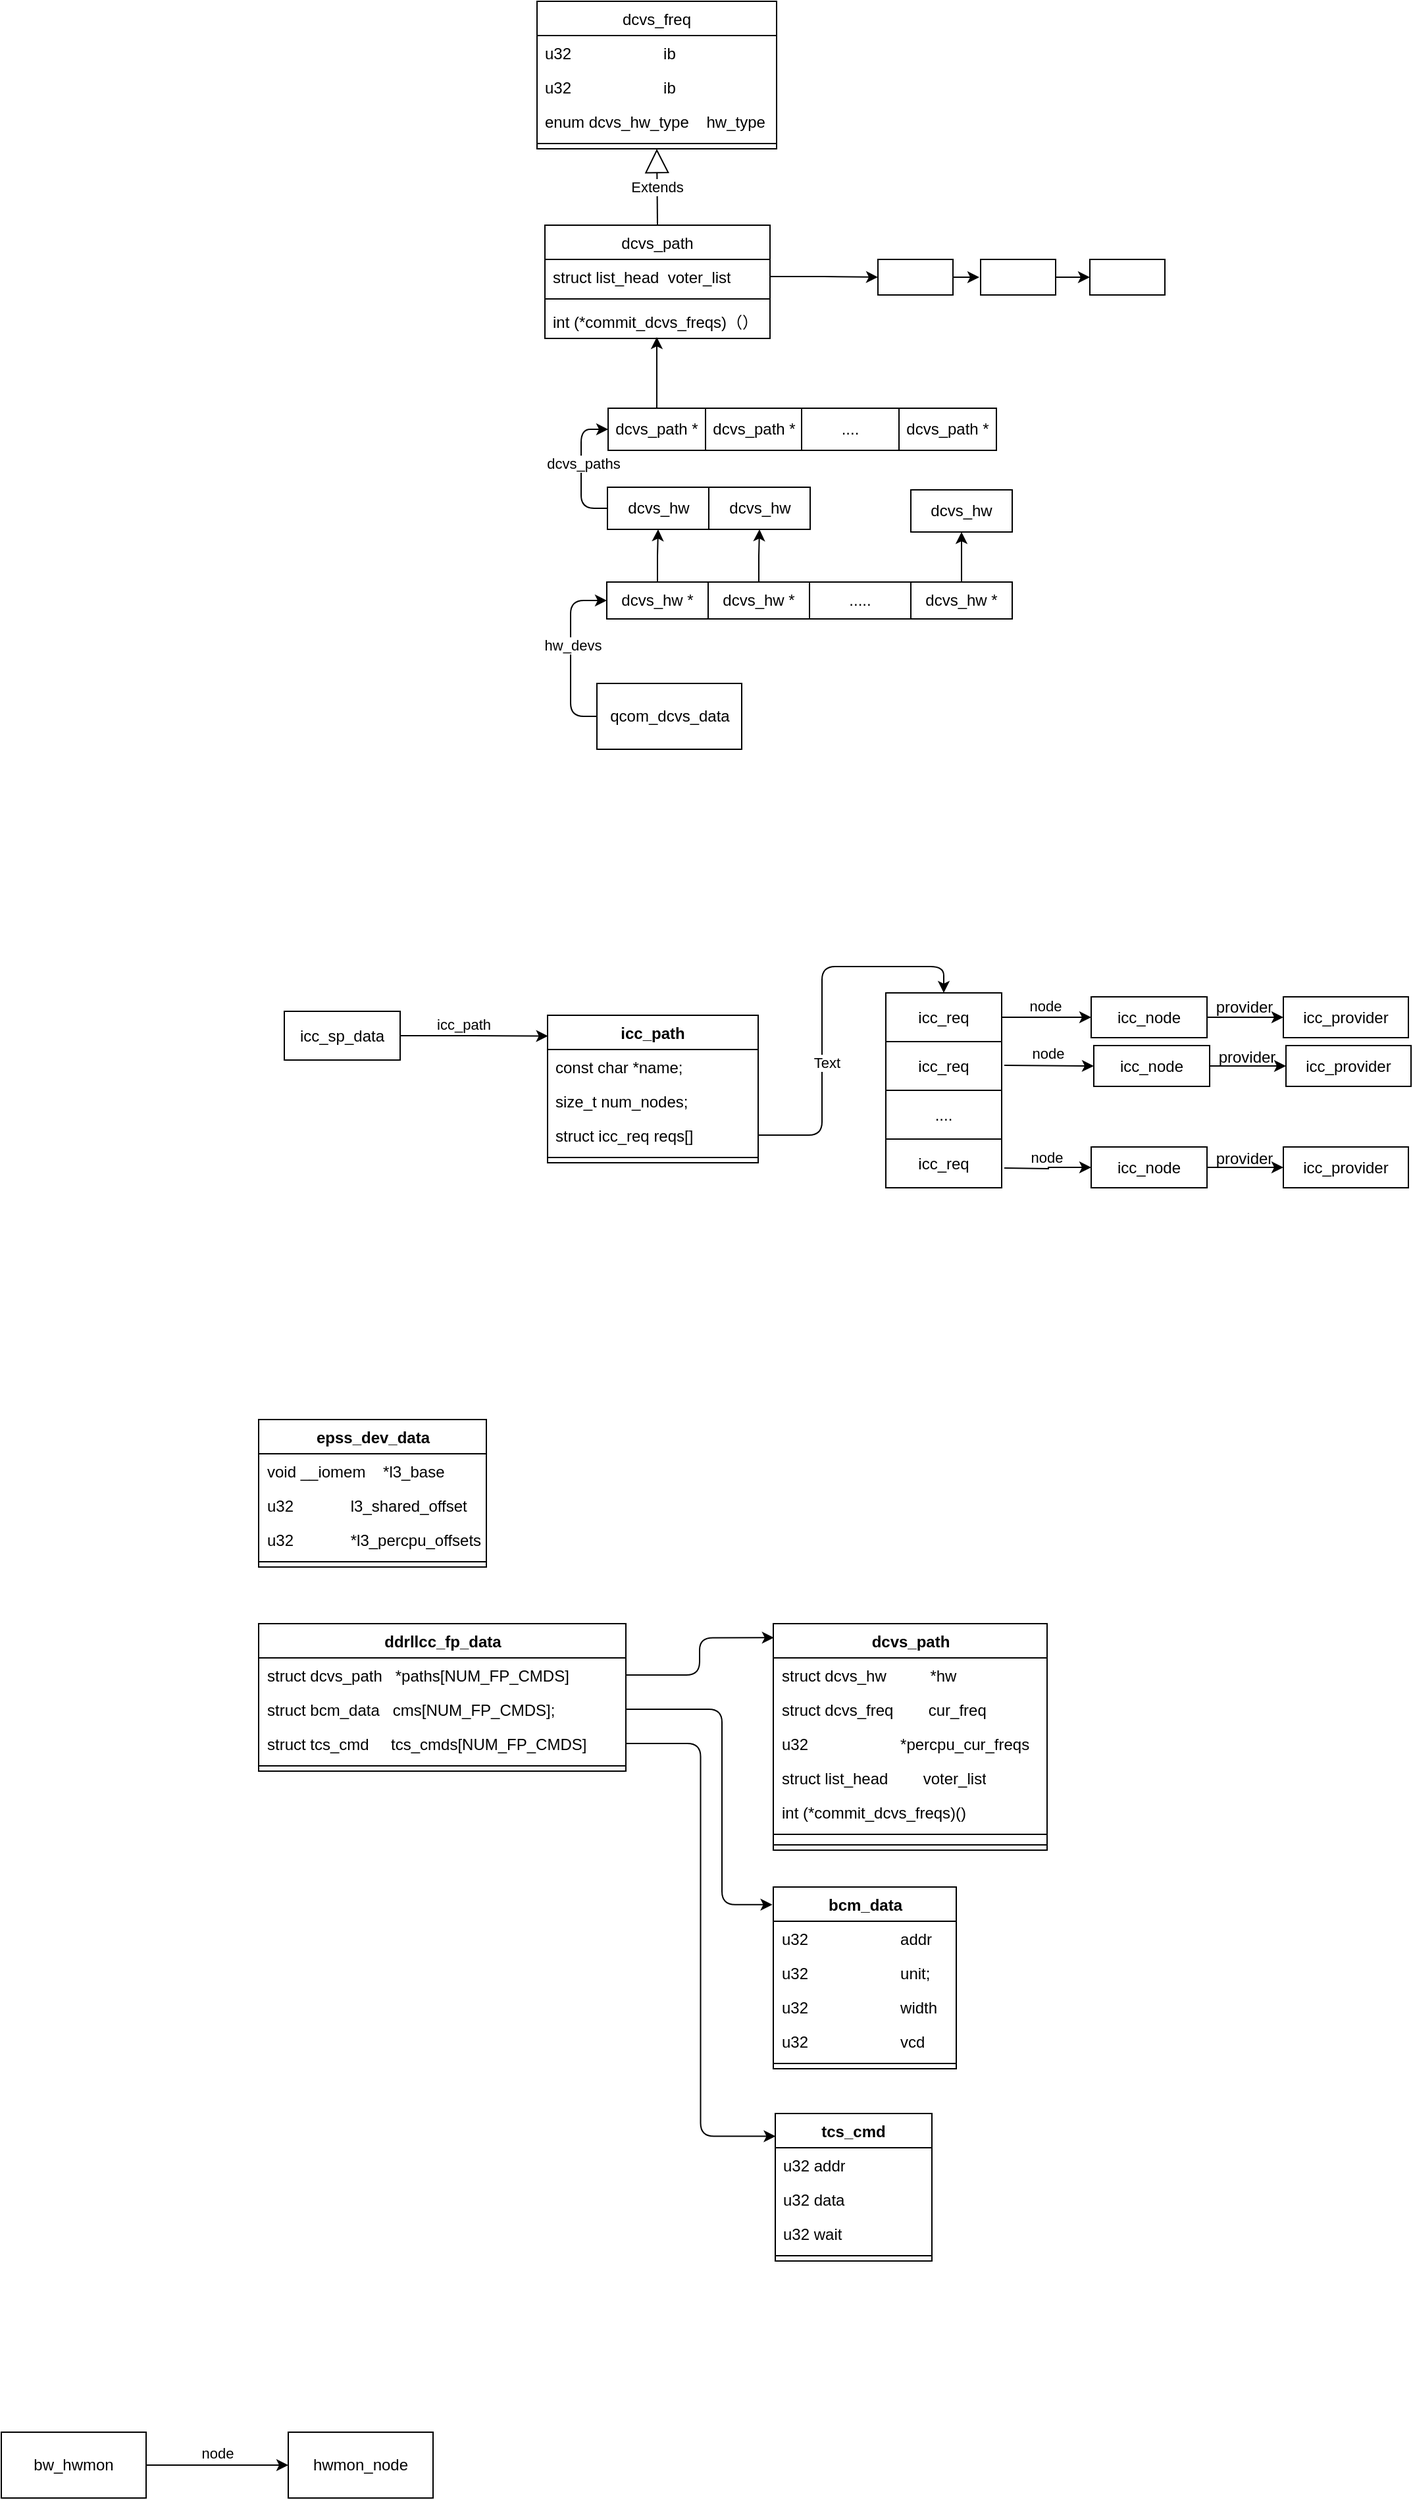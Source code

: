 <mxfile version="24.0.0" type="github">
  <diagram name="第 1 页" id="vD-AmZjFXGDDAUmnvSfB">
    <mxGraphModel dx="1315" dy="1253" grid="0" gridSize="10" guides="1" tooltips="1" connect="1" arrows="1" fold="1" page="0" pageScale="1" pageWidth="827" pageHeight="1169" math="0" shadow="0">
      <root>
        <mxCell id="0" />
        <mxCell id="1" parent="0" />
        <mxCell id="YWDrDgBH9ZP_5OnWIL4n-14" style="edgeStyle=orthogonalEdgeStyle;rounded=0;orthogonalLoop=1;jettySize=auto;html=1;" edge="1" parent="1" source="YWDrDgBH9ZP_5OnWIL4n-2" target="YWDrDgBH9ZP_5OnWIL4n-13">
          <mxGeometry relative="1" as="geometry" />
        </mxCell>
        <mxCell id="YWDrDgBH9ZP_5OnWIL4n-2" value="dcvs_hw *" style="html=1;whiteSpace=wrap;" vertex="1" parent="1">
          <mxGeometry x="64" y="-159" width="77" height="28" as="geometry" />
        </mxCell>
        <mxCell id="YWDrDgBH9ZP_5OnWIL4n-20" style="edgeStyle=orthogonalEdgeStyle;rounded=0;orthogonalLoop=1;jettySize=auto;html=1;entryX=0.497;entryY=0.962;entryDx=0;entryDy=0;entryPerimeter=0;" edge="1" parent="1" source="YWDrDgBH9ZP_5OnWIL4n-3" target="YWDrDgBH9ZP_5OnWIL4n-103">
          <mxGeometry relative="1" as="geometry">
            <mxPoint x="102" y="-315" as="targetPoint" />
          </mxGeometry>
        </mxCell>
        <mxCell id="YWDrDgBH9ZP_5OnWIL4n-3" value="dcvs_path *" style="html=1;whiteSpace=wrap;" vertex="1" parent="1">
          <mxGeometry x="65" y="-291" width="74" height="32" as="geometry" />
        </mxCell>
        <mxCell id="YWDrDgBH9ZP_5OnWIL4n-11" style="edgeStyle=orthogonalEdgeStyle;rounded=1;orthogonalLoop=1;jettySize=auto;html=1;entryX=0;entryY=0.5;entryDx=0;entryDy=0;exitX=0;exitY=0.5;exitDx=0;exitDy=0;curved=0;" edge="1" parent="1" source="YWDrDgBH9ZP_5OnWIL4n-5" target="YWDrDgBH9ZP_5OnWIL4n-2">
          <mxGeometry relative="1" as="geometry" />
        </mxCell>
        <mxCell id="YWDrDgBH9ZP_5OnWIL4n-12" value="hw_devs" style="edgeLabel;html=1;align=center;verticalAlign=middle;resizable=0;points=[];" vertex="1" connectable="0" parent="YWDrDgBH9ZP_5OnWIL4n-11">
          <mxGeometry x="0.096" y="-1" relative="1" as="geometry">
            <mxPoint as="offset" />
          </mxGeometry>
        </mxCell>
        <mxCell id="YWDrDgBH9ZP_5OnWIL4n-5" value="qcom_dcvs_data" style="html=1;whiteSpace=wrap;" vertex="1" parent="1">
          <mxGeometry x="56.5" y="-82" width="110" height="50" as="geometry" />
        </mxCell>
        <mxCell id="YWDrDgBH9ZP_5OnWIL4n-24" style="edgeStyle=orthogonalEdgeStyle;rounded=0;orthogonalLoop=1;jettySize=auto;html=1;entryX=0.5;entryY=1;entryDx=0;entryDy=0;" edge="1" parent="1" source="YWDrDgBH9ZP_5OnWIL4n-7" target="YWDrDgBH9ZP_5OnWIL4n-21">
          <mxGeometry relative="1" as="geometry" />
        </mxCell>
        <mxCell id="YWDrDgBH9ZP_5OnWIL4n-7" value="dcvs_hw *" style="html=1;whiteSpace=wrap;" vertex="1" parent="1">
          <mxGeometry x="141" y="-159" width="77" height="28" as="geometry" />
        </mxCell>
        <mxCell id="YWDrDgBH9ZP_5OnWIL4n-8" value="....." style="html=1;whiteSpace=wrap;" vertex="1" parent="1">
          <mxGeometry x="218" y="-159" width="77" height="28" as="geometry" />
        </mxCell>
        <mxCell id="YWDrDgBH9ZP_5OnWIL4n-23" style="edgeStyle=orthogonalEdgeStyle;rounded=0;orthogonalLoop=1;jettySize=auto;html=1;entryX=0.5;entryY=1;entryDx=0;entryDy=0;" edge="1" parent="1" source="YWDrDgBH9ZP_5OnWIL4n-9" target="YWDrDgBH9ZP_5OnWIL4n-22">
          <mxGeometry relative="1" as="geometry" />
        </mxCell>
        <mxCell id="YWDrDgBH9ZP_5OnWIL4n-9" value="dcvs_hw *" style="html=1;whiteSpace=wrap;" vertex="1" parent="1">
          <mxGeometry x="295" y="-159" width="77" height="28" as="geometry" />
        </mxCell>
        <mxCell id="YWDrDgBH9ZP_5OnWIL4n-37" style="edgeStyle=orthogonalEdgeStyle;rounded=1;orthogonalLoop=1;jettySize=auto;html=1;entryX=0;entryY=0.5;entryDx=0;entryDy=0;exitX=0;exitY=0.5;exitDx=0;exitDy=0;curved=0;" edge="1" parent="1" source="YWDrDgBH9ZP_5OnWIL4n-13" target="YWDrDgBH9ZP_5OnWIL4n-3">
          <mxGeometry relative="1" as="geometry" />
        </mxCell>
        <mxCell id="YWDrDgBH9ZP_5OnWIL4n-38" value="dcvs_paths" style="edgeLabel;html=1;align=center;verticalAlign=middle;resizable=0;points=[];" vertex="1" connectable="0" parent="YWDrDgBH9ZP_5OnWIL4n-37">
          <mxGeometry x="0.086" y="-1" relative="1" as="geometry">
            <mxPoint as="offset" />
          </mxGeometry>
        </mxCell>
        <mxCell id="YWDrDgBH9ZP_5OnWIL4n-13" value="dcvs_hw" style="html=1;whiteSpace=wrap;" vertex="1" parent="1">
          <mxGeometry x="64.5" y="-231" width="77" height="32" as="geometry" />
        </mxCell>
        <mxCell id="YWDrDgBH9ZP_5OnWIL4n-16" value="dcvs_path *" style="html=1;whiteSpace=wrap;" vertex="1" parent="1">
          <mxGeometry x="139" y="-291" width="74" height="32" as="geometry" />
        </mxCell>
        <mxCell id="YWDrDgBH9ZP_5OnWIL4n-17" value="...." style="html=1;whiteSpace=wrap;" vertex="1" parent="1">
          <mxGeometry x="212" y="-291" width="74" height="32" as="geometry" />
        </mxCell>
        <mxCell id="YWDrDgBH9ZP_5OnWIL4n-18" value="dcvs_path *" style="html=1;whiteSpace=wrap;" vertex="1" parent="1">
          <mxGeometry x="286" y="-291" width="74" height="32" as="geometry" />
        </mxCell>
        <mxCell id="YWDrDgBH9ZP_5OnWIL4n-21" value="dcvs_hw" style="html=1;whiteSpace=wrap;" vertex="1" parent="1">
          <mxGeometry x="141.5" y="-231" width="77" height="32" as="geometry" />
        </mxCell>
        <mxCell id="YWDrDgBH9ZP_5OnWIL4n-22" value="dcvs_hw" style="html=1;whiteSpace=wrap;" vertex="1" parent="1">
          <mxGeometry x="295" y="-229" width="77" height="32" as="geometry" />
        </mxCell>
        <mxCell id="YWDrDgBH9ZP_5OnWIL4n-46" style="edgeStyle=orthogonalEdgeStyle;rounded=0;orthogonalLoop=1;jettySize=auto;html=1;" edge="1" parent="1" source="YWDrDgBH9ZP_5OnWIL4n-42">
          <mxGeometry relative="1" as="geometry">
            <mxPoint x="347" y="-390.5" as="targetPoint" />
          </mxGeometry>
        </mxCell>
        <mxCell id="YWDrDgBH9ZP_5OnWIL4n-42" value="" style="rounded=0;whiteSpace=wrap;html=1;" vertex="1" parent="1">
          <mxGeometry x="270" y="-404" width="57" height="27" as="geometry" />
        </mxCell>
        <mxCell id="YWDrDgBH9ZP_5OnWIL4n-47" style="edgeStyle=orthogonalEdgeStyle;rounded=0;orthogonalLoop=1;jettySize=auto;html=1;entryX=0;entryY=0.5;entryDx=0;entryDy=0;" edge="1" parent="1" source="YWDrDgBH9ZP_5OnWIL4n-44" target="YWDrDgBH9ZP_5OnWIL4n-45">
          <mxGeometry relative="1" as="geometry" />
        </mxCell>
        <mxCell id="YWDrDgBH9ZP_5OnWIL4n-44" value="" style="rounded=0;whiteSpace=wrap;html=1;" vertex="1" parent="1">
          <mxGeometry x="348" y="-404" width="57" height="27" as="geometry" />
        </mxCell>
        <mxCell id="YWDrDgBH9ZP_5OnWIL4n-45" value="" style="rounded=0;whiteSpace=wrap;html=1;" vertex="1" parent="1">
          <mxGeometry x="431" y="-404" width="57" height="27" as="geometry" />
        </mxCell>
        <mxCell id="YWDrDgBH9ZP_5OnWIL4n-50" style="edgeStyle=orthogonalEdgeStyle;rounded=0;orthogonalLoop=1;jettySize=auto;html=1;entryX=0.002;entryY=0.141;entryDx=0;entryDy=0;entryPerimeter=0;" edge="1" parent="1" source="YWDrDgBH9ZP_5OnWIL4n-48" target="YWDrDgBH9ZP_5OnWIL4n-53">
          <mxGeometry relative="1" as="geometry">
            <mxPoint x="-16" y="184.5" as="targetPoint" />
          </mxGeometry>
        </mxCell>
        <mxCell id="YWDrDgBH9ZP_5OnWIL4n-51" value="icc_path" style="edgeLabel;html=1;align=center;verticalAlign=middle;resizable=0;points=[];" vertex="1" connectable="0" parent="YWDrDgBH9ZP_5OnWIL4n-50">
          <mxGeometry x="-0.128" y="-1" relative="1" as="geometry">
            <mxPoint x="-1" y="-10" as="offset" />
          </mxGeometry>
        </mxCell>
        <mxCell id="YWDrDgBH9ZP_5OnWIL4n-48" value="icc_sp_data" style="html=1;whiteSpace=wrap;" vertex="1" parent="1">
          <mxGeometry x="-181" y="167" width="88" height="37" as="geometry" />
        </mxCell>
        <mxCell id="YWDrDgBH9ZP_5OnWIL4n-53" value="icc_path" style="swimlane;fontStyle=1;align=center;verticalAlign=top;childLayout=stackLayout;horizontal=1;startSize=26;horizontalStack=0;resizeParent=1;resizeParentMax=0;resizeLast=0;collapsible=1;marginBottom=0;whiteSpace=wrap;html=1;" vertex="1" parent="1">
          <mxGeometry x="19" y="170" width="160" height="112" as="geometry" />
        </mxCell>
        <mxCell id="YWDrDgBH9ZP_5OnWIL4n-54" value="const char *name;" style="text;strokeColor=none;fillColor=none;align=left;verticalAlign=top;spacingLeft=4;spacingRight=4;overflow=hidden;rotatable=0;points=[[0,0.5],[1,0.5]];portConstraint=eastwest;whiteSpace=wrap;html=1;" vertex="1" parent="YWDrDgBH9ZP_5OnWIL4n-53">
          <mxGeometry y="26" width="160" height="26" as="geometry" />
        </mxCell>
        <mxCell id="YWDrDgBH9ZP_5OnWIL4n-57" value="size_t num_nodes;" style="text;strokeColor=none;fillColor=none;align=left;verticalAlign=top;spacingLeft=4;spacingRight=4;overflow=hidden;rotatable=0;points=[[0,0.5],[1,0.5]];portConstraint=eastwest;whiteSpace=wrap;html=1;" vertex="1" parent="YWDrDgBH9ZP_5OnWIL4n-53">
          <mxGeometry y="52" width="160" height="26" as="geometry" />
        </mxCell>
        <mxCell id="YWDrDgBH9ZP_5OnWIL4n-58" value="struct icc_req reqs[]" style="text;strokeColor=none;fillColor=none;align=left;verticalAlign=top;spacingLeft=4;spacingRight=4;overflow=hidden;rotatable=0;points=[[0,0.5],[1,0.5]];portConstraint=eastwest;whiteSpace=wrap;html=1;" vertex="1" parent="YWDrDgBH9ZP_5OnWIL4n-53">
          <mxGeometry y="78" width="160" height="26" as="geometry" />
        </mxCell>
        <mxCell id="YWDrDgBH9ZP_5OnWIL4n-55" value="" style="line;strokeWidth=1;fillColor=none;align=left;verticalAlign=middle;spacingTop=-1;spacingLeft=3;spacingRight=3;rotatable=0;labelPosition=right;points=[];portConstraint=eastwest;strokeColor=inherit;" vertex="1" parent="YWDrDgBH9ZP_5OnWIL4n-53">
          <mxGeometry y="104" width="160" height="8" as="geometry" />
        </mxCell>
        <mxCell id="YWDrDgBH9ZP_5OnWIL4n-65" style="edgeStyle=orthogonalEdgeStyle;rounded=0;orthogonalLoop=1;jettySize=auto;html=1;entryX=0;entryY=0.5;entryDx=0;entryDy=0;" edge="1" parent="1" source="YWDrDgBH9ZP_5OnWIL4n-59" target="YWDrDgBH9ZP_5OnWIL4n-60">
          <mxGeometry relative="1" as="geometry" />
        </mxCell>
        <mxCell id="YWDrDgBH9ZP_5OnWIL4n-66" value="node" style="edgeLabel;html=1;align=center;verticalAlign=middle;resizable=0;points=[];" vertex="1" connectable="0" parent="YWDrDgBH9ZP_5OnWIL4n-65">
          <mxGeometry x="-0.108" y="2" relative="1" as="geometry">
            <mxPoint x="2" y="-7" as="offset" />
          </mxGeometry>
        </mxCell>
        <mxCell id="YWDrDgBH9ZP_5OnWIL4n-59" value="icc_req" style="html=1;whiteSpace=wrap;" vertex="1" parent="1">
          <mxGeometry x="276" y="153" width="88" height="37" as="geometry" />
        </mxCell>
        <mxCell id="YWDrDgBH9ZP_5OnWIL4n-68" style="edgeStyle=orthogonalEdgeStyle;rounded=0;orthogonalLoop=1;jettySize=auto;html=1;entryX=0;entryY=0.5;entryDx=0;entryDy=0;" edge="1" parent="1" source="YWDrDgBH9ZP_5OnWIL4n-60" target="YWDrDgBH9ZP_5OnWIL4n-67">
          <mxGeometry relative="1" as="geometry" />
        </mxCell>
        <mxCell id="YWDrDgBH9ZP_5OnWIL4n-60" value="icc_node" style="html=1;whiteSpace=wrap;" vertex="1" parent="1">
          <mxGeometry x="432" y="156" width="88" height="31" as="geometry" />
        </mxCell>
        <mxCell id="YWDrDgBH9ZP_5OnWIL4n-61" value="icc_req" style="html=1;whiteSpace=wrap;" vertex="1" parent="1">
          <mxGeometry x="276" y="190" width="88" height="37" as="geometry" />
        </mxCell>
        <mxCell id="YWDrDgBH9ZP_5OnWIL4n-62" value="...." style="html=1;whiteSpace=wrap;" vertex="1" parent="1">
          <mxGeometry x="276" y="227" width="88" height="37" as="geometry" />
        </mxCell>
        <mxCell id="YWDrDgBH9ZP_5OnWIL4n-63" value="icc_req" style="html=1;whiteSpace=wrap;" vertex="1" parent="1">
          <mxGeometry x="276" y="264" width="88" height="37" as="geometry" />
        </mxCell>
        <mxCell id="YWDrDgBH9ZP_5OnWIL4n-67" value="icc_provider" style="html=1;whiteSpace=wrap;" vertex="1" parent="1">
          <mxGeometry x="578" y="156" width="95" height="31" as="geometry" />
        </mxCell>
        <mxCell id="YWDrDgBH9ZP_5OnWIL4n-69" value="provider" style="text;html=1;align=center;verticalAlign=middle;resizable=0;points=[];autosize=1;strokeColor=none;fillColor=none;" vertex="1" parent="1">
          <mxGeometry x="517" y="151" width="61" height="26" as="geometry" />
        </mxCell>
        <mxCell id="YWDrDgBH9ZP_5OnWIL4n-75" style="edgeStyle=orthogonalEdgeStyle;rounded=0;orthogonalLoop=1;jettySize=auto;html=1;entryX=0;entryY=0.5;entryDx=0;entryDy=0;" edge="1" parent="1" target="YWDrDgBH9ZP_5OnWIL4n-78">
          <mxGeometry relative="1" as="geometry">
            <mxPoint x="366" y="208" as="sourcePoint" />
          </mxGeometry>
        </mxCell>
        <mxCell id="YWDrDgBH9ZP_5OnWIL4n-76" value="node" style="edgeLabel;html=1;align=center;verticalAlign=middle;resizable=0;points=[];" vertex="1" connectable="0" parent="YWDrDgBH9ZP_5OnWIL4n-75">
          <mxGeometry x="-0.108" y="2" relative="1" as="geometry">
            <mxPoint x="2" y="-7" as="offset" />
          </mxGeometry>
        </mxCell>
        <mxCell id="YWDrDgBH9ZP_5OnWIL4n-77" style="edgeStyle=orthogonalEdgeStyle;rounded=0;orthogonalLoop=1;jettySize=auto;html=1;entryX=0;entryY=0.5;entryDx=0;entryDy=0;" edge="1" parent="1" source="YWDrDgBH9ZP_5OnWIL4n-78" target="YWDrDgBH9ZP_5OnWIL4n-79">
          <mxGeometry relative="1" as="geometry" />
        </mxCell>
        <mxCell id="YWDrDgBH9ZP_5OnWIL4n-78" value="icc_node" style="html=1;whiteSpace=wrap;" vertex="1" parent="1">
          <mxGeometry x="434" y="193" width="88" height="31" as="geometry" />
        </mxCell>
        <mxCell id="YWDrDgBH9ZP_5OnWIL4n-79" value="icc_provider" style="html=1;whiteSpace=wrap;" vertex="1" parent="1">
          <mxGeometry x="580" y="193" width="95" height="31" as="geometry" />
        </mxCell>
        <mxCell id="YWDrDgBH9ZP_5OnWIL4n-80" value="provider" style="text;html=1;align=center;verticalAlign=middle;resizable=0;points=[];autosize=1;strokeColor=none;fillColor=none;" vertex="1" parent="1">
          <mxGeometry x="519" y="189" width="61" height="26" as="geometry" />
        </mxCell>
        <mxCell id="YWDrDgBH9ZP_5OnWIL4n-81" style="edgeStyle=orthogonalEdgeStyle;rounded=0;orthogonalLoop=1;jettySize=auto;html=1;entryX=0;entryY=0.5;entryDx=0;entryDy=0;" edge="1" parent="1" target="YWDrDgBH9ZP_5OnWIL4n-84">
          <mxGeometry relative="1" as="geometry">
            <mxPoint x="366" y="286" as="sourcePoint" />
          </mxGeometry>
        </mxCell>
        <mxCell id="YWDrDgBH9ZP_5OnWIL4n-82" value="node" style="edgeLabel;html=1;align=center;verticalAlign=middle;resizable=0;points=[];" vertex="1" connectable="0" parent="YWDrDgBH9ZP_5OnWIL4n-81">
          <mxGeometry x="-0.108" y="2" relative="1" as="geometry">
            <mxPoint x="2" y="-7" as="offset" />
          </mxGeometry>
        </mxCell>
        <mxCell id="YWDrDgBH9ZP_5OnWIL4n-83" style="edgeStyle=orthogonalEdgeStyle;rounded=0;orthogonalLoop=1;jettySize=auto;html=1;entryX=0;entryY=0.5;entryDx=0;entryDy=0;" edge="1" parent="1" source="YWDrDgBH9ZP_5OnWIL4n-84" target="YWDrDgBH9ZP_5OnWIL4n-85">
          <mxGeometry relative="1" as="geometry" />
        </mxCell>
        <mxCell id="YWDrDgBH9ZP_5OnWIL4n-84" value="icc_node" style="html=1;whiteSpace=wrap;" vertex="1" parent="1">
          <mxGeometry x="432" y="270" width="88" height="31" as="geometry" />
        </mxCell>
        <mxCell id="YWDrDgBH9ZP_5OnWIL4n-85" value="icc_provider" style="html=1;whiteSpace=wrap;" vertex="1" parent="1">
          <mxGeometry x="578" y="270" width="95" height="31" as="geometry" />
        </mxCell>
        <mxCell id="YWDrDgBH9ZP_5OnWIL4n-86" value="provider" style="text;html=1;align=center;verticalAlign=middle;resizable=0;points=[];autosize=1;strokeColor=none;fillColor=none;" vertex="1" parent="1">
          <mxGeometry x="517" y="266" width="61" height="26" as="geometry" />
        </mxCell>
        <mxCell id="YWDrDgBH9ZP_5OnWIL4n-87" style="edgeStyle=orthogonalEdgeStyle;rounded=1;orthogonalLoop=1;jettySize=auto;html=1;entryX=0.5;entryY=0;entryDx=0;entryDy=0;curved=0;" edge="1" parent="1" source="YWDrDgBH9ZP_5OnWIL4n-58" target="YWDrDgBH9ZP_5OnWIL4n-59">
          <mxGeometry relative="1" as="geometry" />
        </mxCell>
        <mxCell id="YWDrDgBH9ZP_5OnWIL4n-88" value="Text" style="edgeLabel;html=1;align=center;verticalAlign=middle;resizable=0;points=[];" vertex="1" connectable="0" parent="YWDrDgBH9ZP_5OnWIL4n-87">
          <mxGeometry x="-0.281" y="-3" relative="1" as="geometry">
            <mxPoint as="offset" />
          </mxGeometry>
        </mxCell>
        <mxCell id="YWDrDgBH9ZP_5OnWIL4n-100" value="&lt;span style=&quot;font-weight: 400;&quot;&gt;dcvs_path&lt;/span&gt;" style="swimlane;fontStyle=1;align=center;verticalAlign=top;childLayout=stackLayout;horizontal=1;startSize=26;horizontalStack=0;resizeParent=1;resizeParentMax=0;resizeLast=0;collapsible=1;marginBottom=0;whiteSpace=wrap;html=1;" vertex="1" parent="1">
          <mxGeometry x="17" y="-430" width="171" height="86" as="geometry">
            <mxRectangle x="17" y="-430" width="90" height="26" as="alternateBounds" />
          </mxGeometry>
        </mxCell>
        <mxCell id="YWDrDgBH9ZP_5OnWIL4n-104" value="struct list_head&amp;nbsp; voter_list" style="text;strokeColor=none;fillColor=none;align=left;verticalAlign=top;spacingLeft=4;spacingRight=4;overflow=hidden;rotatable=0;points=[[0,0.5],[1,0.5]];portConstraint=eastwest;whiteSpace=wrap;html=1;" vertex="1" parent="YWDrDgBH9ZP_5OnWIL4n-100">
          <mxGeometry y="26" width="171" height="26" as="geometry" />
        </mxCell>
        <mxCell id="YWDrDgBH9ZP_5OnWIL4n-102" value="" style="line;strokeWidth=1;fillColor=none;align=left;verticalAlign=middle;spacingTop=-1;spacingLeft=3;spacingRight=3;rotatable=0;labelPosition=right;points=[];portConstraint=eastwest;strokeColor=inherit;" vertex="1" parent="YWDrDgBH9ZP_5OnWIL4n-100">
          <mxGeometry y="52" width="171" height="8" as="geometry" />
        </mxCell>
        <mxCell id="YWDrDgBH9ZP_5OnWIL4n-103" value="int (*commit_dcvs_freqs)（）" style="text;strokeColor=none;fillColor=none;align=left;verticalAlign=top;spacingLeft=4;spacingRight=4;overflow=hidden;rotatable=0;points=[[0,0.5],[1,0.5]];portConstraint=eastwest;whiteSpace=wrap;html=1;" vertex="1" parent="YWDrDgBH9ZP_5OnWIL4n-100">
          <mxGeometry y="60" width="171" height="26" as="geometry" />
        </mxCell>
        <mxCell id="YWDrDgBH9ZP_5OnWIL4n-105" style="edgeStyle=orthogonalEdgeStyle;rounded=0;orthogonalLoop=1;jettySize=auto;html=1;entryX=0;entryY=0.5;entryDx=0;entryDy=0;" edge="1" parent="1" source="YWDrDgBH9ZP_5OnWIL4n-104" target="YWDrDgBH9ZP_5OnWIL4n-42">
          <mxGeometry relative="1" as="geometry">
            <mxPoint x="272" y="-359" as="targetPoint" />
          </mxGeometry>
        </mxCell>
        <mxCell id="YWDrDgBH9ZP_5OnWIL4n-106" value="&lt;span style=&quot;font-weight: 400; text-align: left;&quot;&gt;dcvs_freq&lt;/span&gt;" style="swimlane;fontStyle=1;align=center;verticalAlign=top;childLayout=stackLayout;horizontal=1;startSize=26;horizontalStack=0;resizeParent=1;resizeParentMax=0;resizeLast=0;collapsible=1;marginBottom=0;whiteSpace=wrap;html=1;" vertex="1" parent="1">
          <mxGeometry x="11" y="-600" width="182" height="112" as="geometry" />
        </mxCell>
        <mxCell id="YWDrDgBH9ZP_5OnWIL4n-107" value="u32&amp;nbsp; &amp;nbsp; &amp;nbsp; &amp;nbsp; &amp;nbsp; &amp;nbsp; &amp;nbsp; &amp;nbsp; &amp;nbsp; &amp;nbsp; &amp;nbsp;ib" style="text;strokeColor=none;fillColor=none;align=left;verticalAlign=top;spacingLeft=4;spacingRight=4;overflow=hidden;rotatable=0;points=[[0,0.5],[1,0.5]];portConstraint=eastwest;whiteSpace=wrap;html=1;" vertex="1" parent="YWDrDgBH9ZP_5OnWIL4n-106">
          <mxGeometry y="26" width="182" height="26" as="geometry" />
        </mxCell>
        <mxCell id="YWDrDgBH9ZP_5OnWIL4n-110" value="u32&amp;nbsp; &amp;nbsp; &amp;nbsp; &amp;nbsp; &amp;nbsp; &amp;nbsp; &amp;nbsp; &amp;nbsp; &amp;nbsp; &amp;nbsp; &amp;nbsp;ib" style="text;strokeColor=none;fillColor=none;align=left;verticalAlign=top;spacingLeft=4;spacingRight=4;overflow=hidden;rotatable=0;points=[[0,0.5],[1,0.5]];portConstraint=eastwest;whiteSpace=wrap;html=1;" vertex="1" parent="YWDrDgBH9ZP_5OnWIL4n-106">
          <mxGeometry y="52" width="182" height="26" as="geometry" />
        </mxCell>
        <mxCell id="YWDrDgBH9ZP_5OnWIL4n-111" value="enum dcvs_hw_type&amp;nbsp; &amp;nbsp; hw_type" style="text;strokeColor=none;fillColor=none;align=left;verticalAlign=top;spacingLeft=4;spacingRight=4;overflow=hidden;rotatable=0;points=[[0,0.5],[1,0.5]];portConstraint=eastwest;whiteSpace=wrap;html=1;" vertex="1" parent="YWDrDgBH9ZP_5OnWIL4n-106">
          <mxGeometry y="78" width="182" height="26" as="geometry" />
        </mxCell>
        <mxCell id="YWDrDgBH9ZP_5OnWIL4n-108" value="" style="line;strokeWidth=1;fillColor=none;align=left;verticalAlign=middle;spacingTop=-1;spacingLeft=3;spacingRight=3;rotatable=0;labelPosition=right;points=[];portConstraint=eastwest;strokeColor=inherit;" vertex="1" parent="YWDrDgBH9ZP_5OnWIL4n-106">
          <mxGeometry y="104" width="182" height="8" as="geometry" />
        </mxCell>
        <mxCell id="YWDrDgBH9ZP_5OnWIL4n-113" value="Extends" style="endArrow=block;endSize=16;endFill=0;html=1;rounded=0;exitX=0.5;exitY=0;exitDx=0;exitDy=0;entryX=0.5;entryY=1;entryDx=0;entryDy=0;" edge="1" parent="1" source="YWDrDgBH9ZP_5OnWIL4n-100" target="YWDrDgBH9ZP_5OnWIL4n-106">
          <mxGeometry width="160" relative="1" as="geometry">
            <mxPoint x="247" y="-493" as="sourcePoint" />
            <mxPoint x="407" y="-493" as="targetPoint" />
          </mxGeometry>
        </mxCell>
        <mxCell id="YWDrDgBH9ZP_5OnWIL4n-114" value="ddrllcc_fp_data" style="swimlane;fontStyle=1;align=center;verticalAlign=top;childLayout=stackLayout;horizontal=1;startSize=26;horizontalStack=0;resizeParent=1;resizeParentMax=0;resizeLast=0;collapsible=1;marginBottom=0;whiteSpace=wrap;html=1;" vertex="1" parent="1">
          <mxGeometry x="-200.5" y="632" width="279" height="112" as="geometry" />
        </mxCell>
        <mxCell id="YWDrDgBH9ZP_5OnWIL4n-115" value="struct dcvs_path&amp;nbsp; &amp;nbsp;*paths[NUM_FP_CMDS]" style="text;strokeColor=none;fillColor=none;align=left;verticalAlign=top;spacingLeft=4;spacingRight=4;overflow=hidden;rotatable=0;points=[[0,0.5],[1,0.5]];portConstraint=eastwest;whiteSpace=wrap;html=1;" vertex="1" parent="YWDrDgBH9ZP_5OnWIL4n-114">
          <mxGeometry y="26" width="279" height="26" as="geometry" />
        </mxCell>
        <mxCell id="YWDrDgBH9ZP_5OnWIL4n-118" value="struct bcm_data&amp;nbsp; &amp;nbsp;cms[NUM_FP_CMDS];" style="text;strokeColor=none;fillColor=none;align=left;verticalAlign=top;spacingLeft=4;spacingRight=4;overflow=hidden;rotatable=0;points=[[0,0.5],[1,0.5]];portConstraint=eastwest;whiteSpace=wrap;html=1;" vertex="1" parent="YWDrDgBH9ZP_5OnWIL4n-114">
          <mxGeometry y="52" width="279" height="26" as="geometry" />
        </mxCell>
        <mxCell id="YWDrDgBH9ZP_5OnWIL4n-119" value="struct tcs_cmd&amp;nbsp; &amp;nbsp; &amp;nbsp;tcs_cmds[NUM_FP_CMDS]" style="text;strokeColor=none;fillColor=none;align=left;verticalAlign=top;spacingLeft=4;spacingRight=4;overflow=hidden;rotatable=0;points=[[0,0.5],[1,0.5]];portConstraint=eastwest;whiteSpace=wrap;html=1;" vertex="1" parent="YWDrDgBH9ZP_5OnWIL4n-114">
          <mxGeometry y="78" width="279" height="26" as="geometry" />
        </mxCell>
        <mxCell id="YWDrDgBH9ZP_5OnWIL4n-116" value="" style="line;strokeWidth=1;fillColor=none;align=left;verticalAlign=middle;spacingTop=-1;spacingLeft=3;spacingRight=3;rotatable=0;labelPosition=right;points=[];portConstraint=eastwest;strokeColor=inherit;" vertex="1" parent="YWDrDgBH9ZP_5OnWIL4n-114">
          <mxGeometry y="104" width="279" height="8" as="geometry" />
        </mxCell>
        <mxCell id="YWDrDgBH9ZP_5OnWIL4n-120" value="dcvs_path" style="swimlane;fontStyle=1;align=center;verticalAlign=top;childLayout=stackLayout;horizontal=1;startSize=26;horizontalStack=0;resizeParent=1;resizeParentMax=0;resizeLast=0;collapsible=1;marginBottom=0;whiteSpace=wrap;html=1;" vertex="1" parent="1">
          <mxGeometry x="190.5" y="632" width="208" height="172" as="geometry" />
        </mxCell>
        <mxCell id="YWDrDgBH9ZP_5OnWIL4n-121" value="struct dcvs_hw&amp;nbsp; &amp;nbsp; &amp;nbsp; &amp;nbsp; &amp;nbsp; *hw" style="text;strokeColor=none;fillColor=none;align=left;verticalAlign=top;spacingLeft=4;spacingRight=4;overflow=hidden;rotatable=0;points=[[0,0.5],[1,0.5]];portConstraint=eastwest;whiteSpace=wrap;html=1;" vertex="1" parent="YWDrDgBH9ZP_5OnWIL4n-120">
          <mxGeometry y="26" width="208" height="26" as="geometry" />
        </mxCell>
        <mxCell id="YWDrDgBH9ZP_5OnWIL4n-122" value="struct dcvs_freq&amp;nbsp; &amp;nbsp; &amp;nbsp; &amp;nbsp; cur_freq" style="text;strokeColor=none;fillColor=none;align=left;verticalAlign=top;spacingLeft=4;spacingRight=4;overflow=hidden;rotatable=0;points=[[0,0.5],[1,0.5]];portConstraint=eastwest;whiteSpace=wrap;html=1;" vertex="1" parent="YWDrDgBH9ZP_5OnWIL4n-120">
          <mxGeometry y="52" width="208" height="26" as="geometry" />
        </mxCell>
        <mxCell id="YWDrDgBH9ZP_5OnWIL4n-123" value="u32&amp;nbsp; &amp;nbsp; &amp;nbsp; &amp;nbsp; &amp;nbsp; &amp;nbsp; &amp;nbsp; &amp;nbsp; &amp;nbsp; &amp;nbsp; &amp;nbsp;*percpu_cur_freqs" style="text;strokeColor=none;fillColor=none;align=left;verticalAlign=top;spacingLeft=4;spacingRight=4;overflow=hidden;rotatable=0;points=[[0,0.5],[1,0.5]];portConstraint=eastwest;whiteSpace=wrap;html=1;" vertex="1" parent="YWDrDgBH9ZP_5OnWIL4n-120">
          <mxGeometry y="78" width="208" height="26" as="geometry" />
        </mxCell>
        <mxCell id="YWDrDgBH9ZP_5OnWIL4n-125" value="struct list_head&amp;nbsp; &amp;nbsp; &amp;nbsp; &amp;nbsp; voter_list" style="text;strokeColor=none;fillColor=none;align=left;verticalAlign=top;spacingLeft=4;spacingRight=4;overflow=hidden;rotatable=0;points=[[0,0.5],[1,0.5]];portConstraint=eastwest;whiteSpace=wrap;html=1;" vertex="1" parent="YWDrDgBH9ZP_5OnWIL4n-120">
          <mxGeometry y="104" width="208" height="26" as="geometry" />
        </mxCell>
        <mxCell id="YWDrDgBH9ZP_5OnWIL4n-128" value="int (*commit_dcvs_freqs)()" style="text;strokeColor=none;fillColor=none;align=left;verticalAlign=top;spacingLeft=4;spacingRight=4;overflow=hidden;rotatable=0;points=[[0,0.5],[1,0.5]];portConstraint=eastwest;whiteSpace=wrap;html=1;" vertex="1" parent="YWDrDgBH9ZP_5OnWIL4n-120">
          <mxGeometry y="130" width="208" height="26" as="geometry" />
        </mxCell>
        <mxCell id="YWDrDgBH9ZP_5OnWIL4n-124" value="" style="line;strokeWidth=1;fillColor=none;align=left;verticalAlign=middle;spacingTop=-1;spacingLeft=3;spacingRight=3;rotatable=0;labelPosition=right;points=[];portConstraint=eastwest;strokeColor=inherit;" vertex="1" parent="YWDrDgBH9ZP_5OnWIL4n-120">
          <mxGeometry y="156" width="208" height="8" as="geometry" />
        </mxCell>
        <mxCell id="YWDrDgBH9ZP_5OnWIL4n-126" value="" style="line;strokeWidth=1;fillColor=none;align=left;verticalAlign=middle;spacingTop=-1;spacingLeft=3;spacingRight=3;rotatable=0;labelPosition=right;points=[];portConstraint=eastwest;strokeColor=inherit;" vertex="1" parent="YWDrDgBH9ZP_5OnWIL4n-120">
          <mxGeometry y="164" width="208" height="8" as="geometry" />
        </mxCell>
        <mxCell id="YWDrDgBH9ZP_5OnWIL4n-129" style="edgeStyle=orthogonalEdgeStyle;rounded=1;orthogonalLoop=1;jettySize=auto;html=1;entryX=0.002;entryY=0.062;entryDx=0;entryDy=0;entryPerimeter=0;curved=0;" edge="1" parent="1" source="YWDrDgBH9ZP_5OnWIL4n-115" target="YWDrDgBH9ZP_5OnWIL4n-120">
          <mxGeometry relative="1" as="geometry" />
        </mxCell>
        <mxCell id="YWDrDgBH9ZP_5OnWIL4n-135" value="tcs_cmd" style="swimlane;fontStyle=1;align=center;verticalAlign=top;childLayout=stackLayout;horizontal=1;startSize=26;horizontalStack=0;resizeParent=1;resizeParentMax=0;resizeLast=0;collapsible=1;marginBottom=0;whiteSpace=wrap;html=1;" vertex="1" parent="1">
          <mxGeometry x="192" y="1004" width="119" height="112" as="geometry" />
        </mxCell>
        <mxCell id="YWDrDgBH9ZP_5OnWIL4n-136" value="u32 addr" style="text;strokeColor=none;fillColor=none;align=left;verticalAlign=top;spacingLeft=4;spacingRight=4;overflow=hidden;rotatable=0;points=[[0,0.5],[1,0.5]];portConstraint=eastwest;whiteSpace=wrap;html=1;" vertex="1" parent="YWDrDgBH9ZP_5OnWIL4n-135">
          <mxGeometry y="26" width="119" height="26" as="geometry" />
        </mxCell>
        <mxCell id="YWDrDgBH9ZP_5OnWIL4n-139" value="u32 data" style="text;strokeColor=none;fillColor=none;align=left;verticalAlign=top;spacingLeft=4;spacingRight=4;overflow=hidden;rotatable=0;points=[[0,0.5],[1,0.5]];portConstraint=eastwest;whiteSpace=wrap;html=1;" vertex="1" parent="YWDrDgBH9ZP_5OnWIL4n-135">
          <mxGeometry y="52" width="119" height="26" as="geometry" />
        </mxCell>
        <mxCell id="YWDrDgBH9ZP_5OnWIL4n-140" value="u32 wait" style="text;strokeColor=none;fillColor=none;align=left;verticalAlign=top;spacingLeft=4;spacingRight=4;overflow=hidden;rotatable=0;points=[[0,0.5],[1,0.5]];portConstraint=eastwest;whiteSpace=wrap;html=1;" vertex="1" parent="YWDrDgBH9ZP_5OnWIL4n-135">
          <mxGeometry y="78" width="119" height="26" as="geometry" />
        </mxCell>
        <mxCell id="YWDrDgBH9ZP_5OnWIL4n-137" value="" style="line;strokeWidth=1;fillColor=none;align=left;verticalAlign=middle;spacingTop=-1;spacingLeft=3;spacingRight=3;rotatable=0;labelPosition=right;points=[];portConstraint=eastwest;strokeColor=inherit;" vertex="1" parent="YWDrDgBH9ZP_5OnWIL4n-135">
          <mxGeometry y="104" width="119" height="8" as="geometry" />
        </mxCell>
        <mxCell id="YWDrDgBH9ZP_5OnWIL4n-141" style="edgeStyle=orthogonalEdgeStyle;rounded=1;orthogonalLoop=1;jettySize=auto;html=1;entryX=0.002;entryY=0.154;entryDx=0;entryDy=0;entryPerimeter=0;curved=0;" edge="1" parent="1" source="YWDrDgBH9ZP_5OnWIL4n-119" target="YWDrDgBH9ZP_5OnWIL4n-135">
          <mxGeometry relative="1" as="geometry" />
        </mxCell>
        <mxCell id="YWDrDgBH9ZP_5OnWIL4n-142" value="bcm_data" style="swimlane;fontStyle=1;align=center;verticalAlign=top;childLayout=stackLayout;horizontal=1;startSize=26;horizontalStack=0;resizeParent=1;resizeParentMax=0;resizeLast=0;collapsible=1;marginBottom=0;whiteSpace=wrap;html=1;" vertex="1" parent="1">
          <mxGeometry x="190.5" y="832" width="139" height="138" as="geometry" />
        </mxCell>
        <mxCell id="YWDrDgBH9ZP_5OnWIL4n-143" value="u32&amp;nbsp; &amp;nbsp; &amp;nbsp; &amp;nbsp; &amp;nbsp; &amp;nbsp; &amp;nbsp; &amp;nbsp; &amp;nbsp; &amp;nbsp; &amp;nbsp;addr" style="text;strokeColor=none;fillColor=none;align=left;verticalAlign=top;spacingLeft=4;spacingRight=4;overflow=hidden;rotatable=0;points=[[0,0.5],[1,0.5]];portConstraint=eastwest;whiteSpace=wrap;html=1;" vertex="1" parent="YWDrDgBH9ZP_5OnWIL4n-142">
          <mxGeometry y="26" width="139" height="26" as="geometry" />
        </mxCell>
        <mxCell id="YWDrDgBH9ZP_5OnWIL4n-146" value="u32&amp;nbsp; &amp;nbsp; &amp;nbsp; &amp;nbsp; &amp;nbsp; &amp;nbsp; &amp;nbsp; &amp;nbsp; &amp;nbsp; &amp;nbsp; &amp;nbsp;unit;" style="text;strokeColor=none;fillColor=none;align=left;verticalAlign=top;spacingLeft=4;spacingRight=4;overflow=hidden;rotatable=0;points=[[0,0.5],[1,0.5]];portConstraint=eastwest;whiteSpace=wrap;html=1;" vertex="1" parent="YWDrDgBH9ZP_5OnWIL4n-142">
          <mxGeometry y="52" width="139" height="26" as="geometry" />
        </mxCell>
        <mxCell id="YWDrDgBH9ZP_5OnWIL4n-147" value="u32&amp;nbsp; &amp;nbsp; &amp;nbsp; &amp;nbsp; &amp;nbsp; &amp;nbsp; &amp;nbsp; &amp;nbsp; &amp;nbsp; &amp;nbsp; &amp;nbsp;width" style="text;strokeColor=none;fillColor=none;align=left;verticalAlign=top;spacingLeft=4;spacingRight=4;overflow=hidden;rotatable=0;points=[[0,0.5],[1,0.5]];portConstraint=eastwest;whiteSpace=wrap;html=1;" vertex="1" parent="YWDrDgBH9ZP_5OnWIL4n-142">
          <mxGeometry y="78" width="139" height="26" as="geometry" />
        </mxCell>
        <mxCell id="YWDrDgBH9ZP_5OnWIL4n-148" value="u32&amp;nbsp; &amp;nbsp; &amp;nbsp; &amp;nbsp; &amp;nbsp; &amp;nbsp; &amp;nbsp; &amp;nbsp; &amp;nbsp; &amp;nbsp; &amp;nbsp;vcd" style="text;strokeColor=none;fillColor=none;align=left;verticalAlign=top;spacingLeft=4;spacingRight=4;overflow=hidden;rotatable=0;points=[[0,0.5],[1,0.5]];portConstraint=eastwest;whiteSpace=wrap;html=1;" vertex="1" parent="YWDrDgBH9ZP_5OnWIL4n-142">
          <mxGeometry y="104" width="139" height="26" as="geometry" />
        </mxCell>
        <mxCell id="YWDrDgBH9ZP_5OnWIL4n-144" value="" style="line;strokeWidth=1;fillColor=none;align=left;verticalAlign=middle;spacingTop=-1;spacingLeft=3;spacingRight=3;rotatable=0;labelPosition=right;points=[];portConstraint=eastwest;strokeColor=inherit;" vertex="1" parent="YWDrDgBH9ZP_5OnWIL4n-142">
          <mxGeometry y="130" width="139" height="8" as="geometry" />
        </mxCell>
        <mxCell id="YWDrDgBH9ZP_5OnWIL4n-149" style="edgeStyle=orthogonalEdgeStyle;rounded=1;orthogonalLoop=1;jettySize=auto;html=1;entryX=-0.005;entryY=0.097;entryDx=0;entryDy=0;entryPerimeter=0;curved=0;" edge="1" parent="1" source="YWDrDgBH9ZP_5OnWIL4n-118" target="YWDrDgBH9ZP_5OnWIL4n-142">
          <mxGeometry relative="1" as="geometry">
            <Array as="points">
              <mxPoint x="151.5" y="697" />
              <mxPoint x="151.5" y="845" />
            </Array>
          </mxGeometry>
        </mxCell>
        <mxCell id="YWDrDgBH9ZP_5OnWIL4n-150" value="epss_dev_data" style="swimlane;fontStyle=1;align=center;verticalAlign=top;childLayout=stackLayout;horizontal=1;startSize=26;horizontalStack=0;resizeParent=1;resizeParentMax=0;resizeLast=0;collapsible=1;marginBottom=0;whiteSpace=wrap;html=1;" vertex="1" parent="1">
          <mxGeometry x="-200.5" y="477" width="173" height="112" as="geometry" />
        </mxCell>
        <mxCell id="YWDrDgBH9ZP_5OnWIL4n-151" value="void __iomem&amp;nbsp; &amp;nbsp; *l3_base" style="text;strokeColor=none;fillColor=none;align=left;verticalAlign=top;spacingLeft=4;spacingRight=4;overflow=hidden;rotatable=0;points=[[0,0.5],[1,0.5]];portConstraint=eastwest;whiteSpace=wrap;html=1;" vertex="1" parent="YWDrDgBH9ZP_5OnWIL4n-150">
          <mxGeometry y="26" width="173" height="26" as="geometry" />
        </mxCell>
        <mxCell id="YWDrDgBH9ZP_5OnWIL4n-154" value="u32&amp;nbsp; &amp;nbsp; &amp;nbsp; &amp;nbsp; &amp;nbsp; &amp;nbsp; &amp;nbsp;l3_shared_offset" style="text;strokeColor=none;fillColor=none;align=left;verticalAlign=top;spacingLeft=4;spacingRight=4;overflow=hidden;rotatable=0;points=[[0,0.5],[1,0.5]];portConstraint=eastwest;whiteSpace=wrap;html=1;" vertex="1" parent="YWDrDgBH9ZP_5OnWIL4n-150">
          <mxGeometry y="52" width="173" height="26" as="geometry" />
        </mxCell>
        <mxCell id="YWDrDgBH9ZP_5OnWIL4n-155" value="u32&amp;nbsp; &amp;nbsp; &amp;nbsp; &amp;nbsp; &amp;nbsp; &amp;nbsp; &amp;nbsp;*l3_percpu_offsets" style="text;strokeColor=none;fillColor=none;align=left;verticalAlign=top;spacingLeft=4;spacingRight=4;overflow=hidden;rotatable=0;points=[[0,0.5],[1,0.5]];portConstraint=eastwest;whiteSpace=wrap;html=1;" vertex="1" parent="YWDrDgBH9ZP_5OnWIL4n-150">
          <mxGeometry y="78" width="173" height="26" as="geometry" />
        </mxCell>
        <mxCell id="YWDrDgBH9ZP_5OnWIL4n-152" value="" style="line;strokeWidth=1;fillColor=none;align=left;verticalAlign=middle;spacingTop=-1;spacingLeft=3;spacingRight=3;rotatable=0;labelPosition=right;points=[];portConstraint=eastwest;strokeColor=inherit;" vertex="1" parent="YWDrDgBH9ZP_5OnWIL4n-150">
          <mxGeometry y="104" width="173" height="8" as="geometry" />
        </mxCell>
        <mxCell id="YWDrDgBH9ZP_5OnWIL4n-164" style="edgeStyle=orthogonalEdgeStyle;rounded=0;orthogonalLoop=1;jettySize=auto;html=1;entryX=0;entryY=0.5;entryDx=0;entryDy=0;" edge="1" parent="1" source="YWDrDgBH9ZP_5OnWIL4n-162" target="YWDrDgBH9ZP_5OnWIL4n-163">
          <mxGeometry relative="1" as="geometry" />
        </mxCell>
        <mxCell id="YWDrDgBH9ZP_5OnWIL4n-165" value="node" style="edgeLabel;html=1;align=center;verticalAlign=middle;resizable=0;points=[];" vertex="1" connectable="0" parent="YWDrDgBH9ZP_5OnWIL4n-164">
          <mxGeometry x="0.241" relative="1" as="geometry">
            <mxPoint x="-13" y="-9" as="offset" />
          </mxGeometry>
        </mxCell>
        <mxCell id="YWDrDgBH9ZP_5OnWIL4n-162" value="bw_hwmon" style="html=1;whiteSpace=wrap;" vertex="1" parent="1">
          <mxGeometry x="-396" y="1246" width="110" height="50" as="geometry" />
        </mxCell>
        <mxCell id="YWDrDgBH9ZP_5OnWIL4n-163" value="hwmon_node" style="html=1;whiteSpace=wrap;" vertex="1" parent="1">
          <mxGeometry x="-178" y="1246" width="110" height="50" as="geometry" />
        </mxCell>
      </root>
    </mxGraphModel>
  </diagram>
</mxfile>
